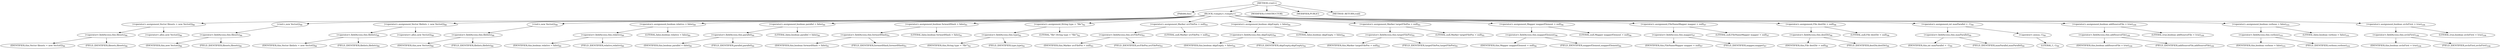 digraph "&lt;init&gt;" {  
"1669" [label = <(METHOD,&lt;init&gt;)> ]
"1670" [label = <(PARAM,this)> ]
"1671" [label = <(BLOCK,&lt;empty&gt;,&lt;empty&gt;)> ]
"1672" [label = <(&lt;operator&gt;.assignment,Vector filesets = new Vector())<SUB>86</SUB>> ]
"1673" [label = <(&lt;operator&gt;.fieldAccess,this.filesets)<SUB>86</SUB>> ]
"1674" [label = <(IDENTIFIER,this,Vector filesets = new Vector())<SUB>86</SUB>> ]
"1675" [label = <(FIELD_IDENTIFIER,filesets,filesets)<SUB>86</SUB>> ]
"1676" [label = <(&lt;operator&gt;.alloc,new Vector())<SUB>86</SUB>> ]
"1677" [label = <(&lt;init&gt;,new Vector())<SUB>86</SUB>> ]
"1678" [label = <(&lt;operator&gt;.fieldAccess,this.filesets)<SUB>86</SUB>> ]
"1679" [label = <(IDENTIFIER,this,new Vector())<SUB>86</SUB>> ]
"1680" [label = <(FIELD_IDENTIFIER,filesets,filesets)<SUB>86</SUB>> ]
"1681" [label = <(&lt;operator&gt;.assignment,Vector filelists = new Vector())<SUB>88</SUB>> ]
"1682" [label = <(&lt;operator&gt;.fieldAccess,this.filelists)<SUB>88</SUB>> ]
"1683" [label = <(IDENTIFIER,this,Vector filelists = new Vector())<SUB>88</SUB>> ]
"1684" [label = <(FIELD_IDENTIFIER,filelists,filelists)<SUB>88</SUB>> ]
"1685" [label = <(&lt;operator&gt;.alloc,new Vector())<SUB>88</SUB>> ]
"1686" [label = <(&lt;init&gt;,new Vector())<SUB>88</SUB>> ]
"1687" [label = <(&lt;operator&gt;.fieldAccess,this.filelists)<SUB>88</SUB>> ]
"1688" [label = <(IDENTIFIER,this,new Vector())<SUB>88</SUB>> ]
"1689" [label = <(FIELD_IDENTIFIER,filelists,filelists)<SUB>88</SUB>> ]
"1690" [label = <(&lt;operator&gt;.assignment,boolean relative = false)<SUB>89</SUB>> ]
"1691" [label = <(&lt;operator&gt;.fieldAccess,this.relative)<SUB>89</SUB>> ]
"1692" [label = <(IDENTIFIER,this,boolean relative = false)<SUB>89</SUB>> ]
"1693" [label = <(FIELD_IDENTIFIER,relative,relative)<SUB>89</SUB>> ]
"1694" [label = <(LITERAL,false,boolean relative = false)<SUB>89</SUB>> ]
"1695" [label = <(&lt;operator&gt;.assignment,boolean parallel = false)<SUB>90</SUB>> ]
"1696" [label = <(&lt;operator&gt;.fieldAccess,this.parallel)<SUB>90</SUB>> ]
"1697" [label = <(IDENTIFIER,this,boolean parallel = false)<SUB>90</SUB>> ]
"1698" [label = <(FIELD_IDENTIFIER,parallel,parallel)<SUB>90</SUB>> ]
"1699" [label = <(LITERAL,false,boolean parallel = false)<SUB>90</SUB>> ]
"1700" [label = <(&lt;operator&gt;.assignment,boolean forwardSlash = false)<SUB>91</SUB>> ]
"1701" [label = <(&lt;operator&gt;.fieldAccess,this.forwardSlash)<SUB>91</SUB>> ]
"1702" [label = <(IDENTIFIER,this,boolean forwardSlash = false)<SUB>91</SUB>> ]
"1703" [label = <(FIELD_IDENTIFIER,forwardSlash,forwardSlash)<SUB>91</SUB>> ]
"1704" [label = <(LITERAL,false,boolean forwardSlash = false)<SUB>91</SUB>> ]
"1705" [label = <(&lt;operator&gt;.assignment,String type = &quot;file&quot;)<SUB>92</SUB>> ]
"1706" [label = <(&lt;operator&gt;.fieldAccess,this.type)<SUB>92</SUB>> ]
"1707" [label = <(IDENTIFIER,this,String type = &quot;file&quot;)<SUB>92</SUB>> ]
"1708" [label = <(FIELD_IDENTIFIER,type,type)<SUB>92</SUB>> ]
"1709" [label = <(LITERAL,&quot;file&quot;,String type = &quot;file&quot;)<SUB>92</SUB>> ]
"1710" [label = <(&lt;operator&gt;.assignment,Marker srcFilePos = null)<SUB>93</SUB>> ]
"1711" [label = <(&lt;operator&gt;.fieldAccess,this.srcFilePos)<SUB>93</SUB>> ]
"1712" [label = <(IDENTIFIER,this,Marker srcFilePos = null)<SUB>93</SUB>> ]
"1713" [label = <(FIELD_IDENTIFIER,srcFilePos,srcFilePos)<SUB>93</SUB>> ]
"1714" [label = <(LITERAL,null,Marker srcFilePos = null)<SUB>93</SUB>> ]
"1715" [label = <(&lt;operator&gt;.assignment,boolean skipEmpty = false)<SUB>94</SUB>> ]
"1716" [label = <(&lt;operator&gt;.fieldAccess,this.skipEmpty)<SUB>94</SUB>> ]
"1717" [label = <(IDENTIFIER,this,boolean skipEmpty = false)<SUB>94</SUB>> ]
"1718" [label = <(FIELD_IDENTIFIER,skipEmpty,skipEmpty)<SUB>94</SUB>> ]
"1719" [label = <(LITERAL,false,boolean skipEmpty = false)<SUB>94</SUB>> ]
"1720" [label = <(&lt;operator&gt;.assignment,Marker targetFilePos = null)<SUB>95</SUB>> ]
"1721" [label = <(&lt;operator&gt;.fieldAccess,this.targetFilePos)<SUB>95</SUB>> ]
"1722" [label = <(IDENTIFIER,this,Marker targetFilePos = null)<SUB>95</SUB>> ]
"1723" [label = <(FIELD_IDENTIFIER,targetFilePos,targetFilePos)<SUB>95</SUB>> ]
"1724" [label = <(LITERAL,null,Marker targetFilePos = null)<SUB>95</SUB>> ]
"1725" [label = <(&lt;operator&gt;.assignment,Mapper mapperElement = null)<SUB>96</SUB>> ]
"1726" [label = <(&lt;operator&gt;.fieldAccess,this.mapperElement)<SUB>96</SUB>> ]
"1727" [label = <(IDENTIFIER,this,Mapper mapperElement = null)<SUB>96</SUB>> ]
"1728" [label = <(FIELD_IDENTIFIER,mapperElement,mapperElement)<SUB>96</SUB>> ]
"1729" [label = <(LITERAL,null,Mapper mapperElement = null)<SUB>96</SUB>> ]
"1730" [label = <(&lt;operator&gt;.assignment,FileNameMapper mapper = null)<SUB>97</SUB>> ]
"1731" [label = <(&lt;operator&gt;.fieldAccess,this.mapper)<SUB>97</SUB>> ]
"1732" [label = <(IDENTIFIER,this,FileNameMapper mapper = null)<SUB>97</SUB>> ]
"1733" [label = <(FIELD_IDENTIFIER,mapper,mapper)<SUB>97</SUB>> ]
"1734" [label = <(LITERAL,null,FileNameMapper mapper = null)<SUB>97</SUB>> ]
"1735" [label = <(&lt;operator&gt;.assignment,File destDir = null)<SUB>98</SUB>> ]
"1736" [label = <(&lt;operator&gt;.fieldAccess,this.destDir)<SUB>98</SUB>> ]
"1737" [label = <(IDENTIFIER,this,File destDir = null)<SUB>98</SUB>> ]
"1738" [label = <(FIELD_IDENTIFIER,destDir,destDir)<SUB>98</SUB>> ]
"1739" [label = <(LITERAL,null,File destDir = null)<SUB>98</SUB>> ]
"1740" [label = <(&lt;operator&gt;.assignment,int maxParallel = -1)<SUB>99</SUB>> ]
"1741" [label = <(&lt;operator&gt;.fieldAccess,this.maxParallel)<SUB>99</SUB>> ]
"1742" [label = <(IDENTIFIER,this,int maxParallel = -1)<SUB>99</SUB>> ]
"1743" [label = <(FIELD_IDENTIFIER,maxParallel,maxParallel)<SUB>99</SUB>> ]
"1744" [label = <(&lt;operator&gt;.minus,-1)<SUB>99</SUB>> ]
"1745" [label = <(LITERAL,1,-1)<SUB>99</SUB>> ]
"1746" [label = <(&lt;operator&gt;.assignment,boolean addSourceFile = true)<SUB>100</SUB>> ]
"1747" [label = <(&lt;operator&gt;.fieldAccess,this.addSourceFile)<SUB>100</SUB>> ]
"1748" [label = <(IDENTIFIER,this,boolean addSourceFile = true)<SUB>100</SUB>> ]
"1749" [label = <(FIELD_IDENTIFIER,addSourceFile,addSourceFile)<SUB>100</SUB>> ]
"1750" [label = <(LITERAL,true,boolean addSourceFile = true)<SUB>100</SUB>> ]
"1751" [label = <(&lt;operator&gt;.assignment,boolean verbose = false)<SUB>101</SUB>> ]
"1752" [label = <(&lt;operator&gt;.fieldAccess,this.verbose)<SUB>101</SUB>> ]
"1753" [label = <(IDENTIFIER,this,boolean verbose = false)<SUB>101</SUB>> ]
"1754" [label = <(FIELD_IDENTIFIER,verbose,verbose)<SUB>101</SUB>> ]
"1755" [label = <(LITERAL,false,boolean verbose = false)<SUB>101</SUB>> ]
"1756" [label = <(&lt;operator&gt;.assignment,boolean srcIsFirst = true)<SUB>106</SUB>> ]
"1757" [label = <(&lt;operator&gt;.fieldAccess,this.srcIsFirst)<SUB>106</SUB>> ]
"1758" [label = <(IDENTIFIER,this,boolean srcIsFirst = true)<SUB>106</SUB>> ]
"1759" [label = <(FIELD_IDENTIFIER,srcIsFirst,srcIsFirst)<SUB>106</SUB>> ]
"1760" [label = <(LITERAL,true,boolean srcIsFirst = true)<SUB>106</SUB>> ]
"1761" [label = <(MODIFIER,CONSTRUCTOR)> ]
"1762" [label = <(MODIFIER,PUBLIC)> ]
"1763" [label = <(METHOD_RETURN,void)> ]
  "1669" -> "1670" 
  "1669" -> "1671" 
  "1669" -> "1761" 
  "1669" -> "1762" 
  "1669" -> "1763" 
  "1671" -> "1672" 
  "1671" -> "1677" 
  "1671" -> "1681" 
  "1671" -> "1686" 
  "1671" -> "1690" 
  "1671" -> "1695" 
  "1671" -> "1700" 
  "1671" -> "1705" 
  "1671" -> "1710" 
  "1671" -> "1715" 
  "1671" -> "1720" 
  "1671" -> "1725" 
  "1671" -> "1730" 
  "1671" -> "1735" 
  "1671" -> "1740" 
  "1671" -> "1746" 
  "1671" -> "1751" 
  "1671" -> "1756" 
  "1672" -> "1673" 
  "1672" -> "1676" 
  "1673" -> "1674" 
  "1673" -> "1675" 
  "1677" -> "1678" 
  "1678" -> "1679" 
  "1678" -> "1680" 
  "1681" -> "1682" 
  "1681" -> "1685" 
  "1682" -> "1683" 
  "1682" -> "1684" 
  "1686" -> "1687" 
  "1687" -> "1688" 
  "1687" -> "1689" 
  "1690" -> "1691" 
  "1690" -> "1694" 
  "1691" -> "1692" 
  "1691" -> "1693" 
  "1695" -> "1696" 
  "1695" -> "1699" 
  "1696" -> "1697" 
  "1696" -> "1698" 
  "1700" -> "1701" 
  "1700" -> "1704" 
  "1701" -> "1702" 
  "1701" -> "1703" 
  "1705" -> "1706" 
  "1705" -> "1709" 
  "1706" -> "1707" 
  "1706" -> "1708" 
  "1710" -> "1711" 
  "1710" -> "1714" 
  "1711" -> "1712" 
  "1711" -> "1713" 
  "1715" -> "1716" 
  "1715" -> "1719" 
  "1716" -> "1717" 
  "1716" -> "1718" 
  "1720" -> "1721" 
  "1720" -> "1724" 
  "1721" -> "1722" 
  "1721" -> "1723" 
  "1725" -> "1726" 
  "1725" -> "1729" 
  "1726" -> "1727" 
  "1726" -> "1728" 
  "1730" -> "1731" 
  "1730" -> "1734" 
  "1731" -> "1732" 
  "1731" -> "1733" 
  "1735" -> "1736" 
  "1735" -> "1739" 
  "1736" -> "1737" 
  "1736" -> "1738" 
  "1740" -> "1741" 
  "1740" -> "1744" 
  "1741" -> "1742" 
  "1741" -> "1743" 
  "1744" -> "1745" 
  "1746" -> "1747" 
  "1746" -> "1750" 
  "1747" -> "1748" 
  "1747" -> "1749" 
  "1751" -> "1752" 
  "1751" -> "1755" 
  "1752" -> "1753" 
  "1752" -> "1754" 
  "1756" -> "1757" 
  "1756" -> "1760" 
  "1757" -> "1758" 
  "1757" -> "1759" 
}
